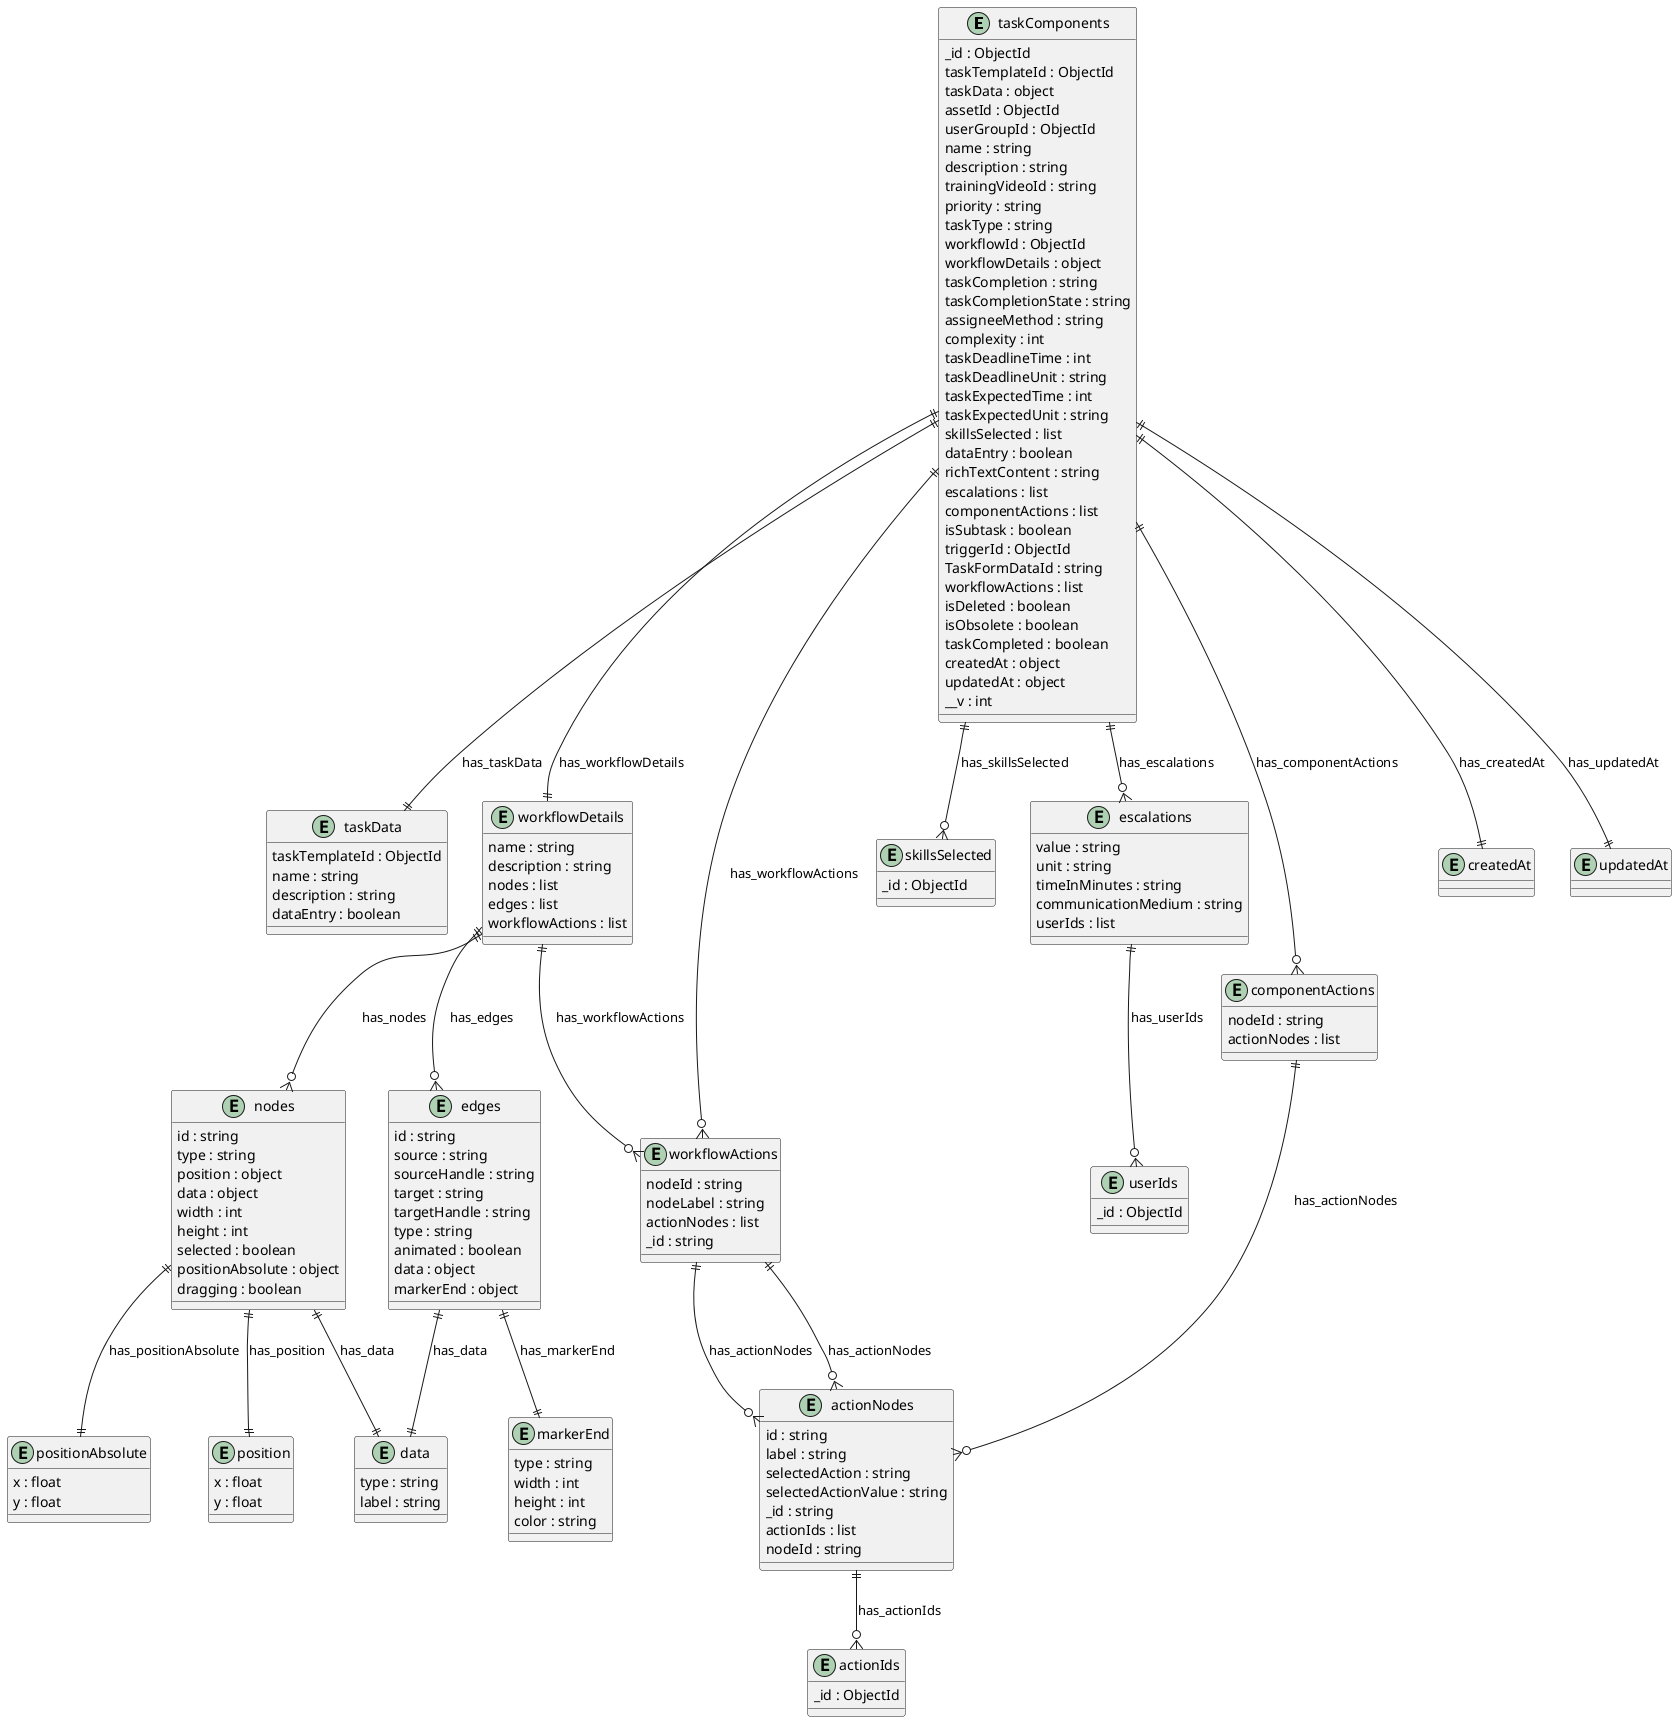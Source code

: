 @startuml taskComponents_Diagram

entity "taskComponents" as taskComponents {
  _id : ObjectId
  taskTemplateId : ObjectId
  taskData : object
  assetId : ObjectId
  userGroupId : ObjectId
  name : string
  description : string
  trainingVideoId : string
  priority : string
  taskType : string
  workflowId : ObjectId
  workflowDetails : object
  taskCompletion : string
  taskCompletionState : string
  assigneeMethod : string
  complexity : int
  taskDeadlineTime : int
  taskDeadlineUnit : string
  taskExpectedTime : int
  taskExpectedUnit : string
  skillsSelected : list
  dataEntry : boolean
  richTextContent : string
  escalations : list
  componentActions : list
  isSubtask : boolean
  triggerId : ObjectId
  TaskFormDataId : string
  workflowActions : list
  isDeleted : boolean
  isObsolete : boolean
  taskCompleted : boolean
  createdAt : object
  updatedAt : object
  __v : int
}

entity "taskData" as taskData {
  taskTemplateId : ObjectId
  name : string
  description : string
  dataEntry : boolean
}

entity "workflowDetails" as workflowDetails {
  name : string
  description : string
  nodes : list
  edges : list
  workflowActions : list
}

entity "nodes" as nodes {
  id : string
  type : string
  position : object
  data : object
  width : int
  height : int
  selected : boolean
  positionAbsolute : object
  dragging : boolean
}

entity "position" as position {
  x : float
  y : float
}

entity "data" as data {
  type : string
  label : string
}

entity "positionAbsolute" as positionAbsolute {
  x : float
  y : float
}

entity "edges" as edges {
  id : string
  source : string
  sourceHandle : string
  target : string
  targetHandle : string
  type : string
  animated : boolean
  data : object
  markerEnd : object
}

entity "markerEnd" as markerEnd {
  type : string
  width : int
  height : int
  color : string
}

entity "workflowActions" as workflowActions {
  nodeId : string
  nodeLabel : string
  actionNodes : list
  _id : string
}

entity "actionNodes" as actionNodes {
  id : string
  label : string
  selectedAction : string
  selectedActionValue : string
  _id : string
  actionIds : list
  nodeId : string
}

entity "skillsSelected" as skillsSelected {
  _id : ObjectId
}

entity "escalations" as escalations {
  value : string
  unit : string
  timeInMinutes : string
  communicationMedium : string
  userIds : list
}

entity "userIds" as userIds {
  _id : ObjectId
}

entity "componentActions" as componentActions {
  nodeId : string
  actionNodes : list
}

entity "actionIds" as actionIds {
  _id : ObjectId
}

entity "createdAt" as createdAt {
}

entity "updatedAt" as updatedAt {
}

' // Relationships
taskComponents ||--|| taskData : has_taskData
taskComponents ||--|| workflowDetails : has_workflowDetails
workflowDetails ||--o{ nodes : has_nodes
nodes ||--|| position : has_position
nodes ||--|| data : has_data
nodes ||--|| positionAbsolute : has_positionAbsolute
workflowDetails ||--o{ edges : has_edges
edges ||--|| data : has_data
edges ||--|| markerEnd : has_markerEnd
workflowDetails ||--o{ workflowActions : has_workflowActions
workflowActions ||--o{ actionNodes : has_actionNodes
taskComponents ||--o{ skillsSelected : has_skillsSelected
taskComponents ||--o{ escalations : has_escalations
escalations ||--o{ userIds : has_userIds
taskComponents ||--o{ componentActions : has_componentActions
componentActions ||--o{ actionNodes : has_actionNodes
actionNodes ||--o{ actionIds : has_actionIds
taskComponents ||--o{ workflowActions : has_workflowActions
workflowActions ||--o{ actionNodes : has_actionNodes
taskComponents ||--|| createdAt : has_createdAt
taskComponents ||--|| updatedAt : has_updatedAt
@enduml